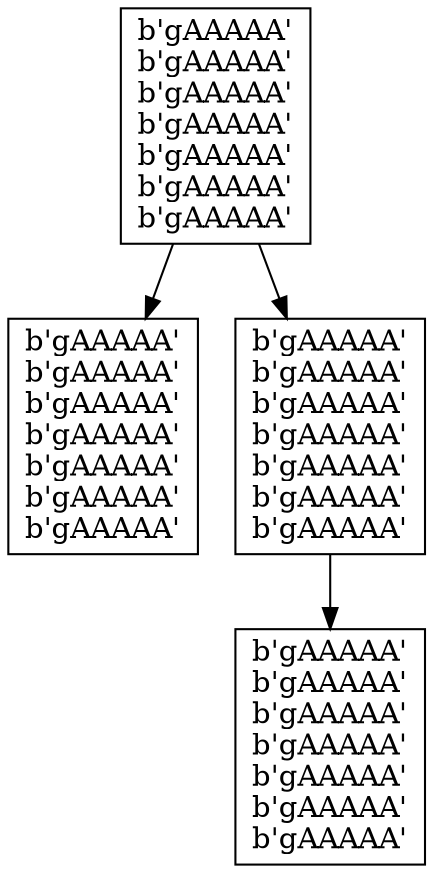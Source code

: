 digraph arbol {
node[shape = "box"]
n20210000002[label= "b'gAAAAA'
b'gAAAAA'
b'gAAAAA'
b'gAAAAA'
b'gAAAAA'
b'gAAAAA'
b'gAAAAA'"];
n20210000001[label= "b'gAAAAA'
b'gAAAAA'
b'gAAAAA'
b'gAAAAA'
b'gAAAAA'
b'gAAAAA'
b'gAAAAA'"];
n20210000003[label= "b'gAAAAA'
b'gAAAAA'
b'gAAAAA'
b'gAAAAA'
b'gAAAAA'
b'gAAAAA'
b'gAAAAA'"];
n20210000004[label= "b'gAAAAA'
b'gAAAAA'
b'gAAAAA'
b'gAAAAA'
b'gAAAAA'
b'gAAAAA'
b'gAAAAA'"];

n20210000002 -> n20210000001
n20210000002 -> n20210000003
n20210000003 -> n20210000004
}
